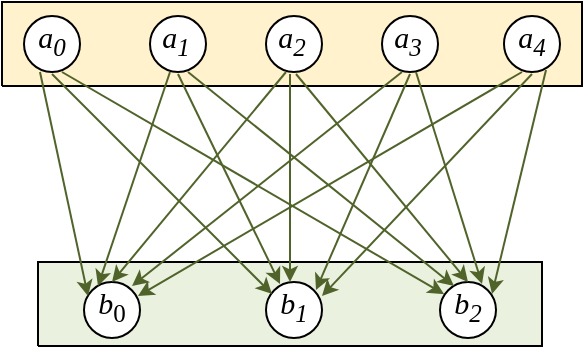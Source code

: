 <mxfile version="14.4.6" type="device"><diagram id="BkOZkA_TzJRWMM65LPgo" name="Page-1"><mxGraphModel dx="1182" dy="707" grid="1" gridSize="10" guides="1" tooltips="1" connect="1" arrows="1" fold="1" page="1" pageScale="1" pageWidth="827" pageHeight="1169" math="0" shadow="0"><root><mxCell id="0"/><mxCell id="1" parent="0"/><mxCell id="QZeaWclPEP-tM3C7ljah-1" style="vsdxID=6;fillColor=#fff2cc;gradientColor=none;shape=stencil(nZBLDoAgDERP0z3SIyjew0SURgSD+Lu9kMZoXLhwN9O+tukAlrNpJg1SzDH4QW/URgNYgZTkjA4UkwJUgGXng+6DX1zLfmoymdXo17xh5zmRJ6Q42BWCfc2oJfdAr+Yv+AP9Cb7OJ3H/2JG1HNGz/84klThPVCc=);strokeColor=#000000;labelBackgroundColor=none;rounded=0;html=1;whiteSpace=wrap;" parent="1" vertex="1"><mxGeometry x="103" y="30" width="290" height="42" as="geometry"/></mxCell><mxCell id="QZeaWclPEP-tM3C7ljah-2" value="&lt;p style=&quot;align:center;margin-left:0;margin-right:0;margin-top:0px;margin-bottom:0px;text-indent:0;valign:middle;direction:ltr;&quot;&gt;&lt;font style=&quot;font-size:15px;font-family:Cambria Math;color:#000000;direction:ltr;letter-spacing:0px;line-height:120%;opacity:1&quot;&gt;&lt;i&gt;a&lt;/i&gt;&lt;/font&gt;&lt;font style=&quot;font-size:15px;font-family:Cambria Math;color:#000000;direction:ltr;letter-spacing:0px;line-height:120%;opacity:1&quot;&gt;&lt;i&gt;&lt;sub&gt;0&lt;/sub&gt;&lt;/i&gt;&lt;/font&gt;&lt;font style=&quot;font-size:15px;font-family:Cambria Math;color:#000000;direction:ltr;letter-spacing:0px;line-height:120%;opacity:1&quot;&gt;&lt;br/&gt;&lt;/font&gt;&lt;/p&gt;" style="verticalAlign=middle;align=center;vsdxID=7;fillColor=#FFFFFF;gradientColor=none;shape=stencil(vVHLDsIgEPwajiQI6RfU+h8bu22JCGRB2/69kG1iazx58DazM/vIjjBtmiCi0CplCjecbZ8nYc5Ca+snJJsLEqYTph0C4Ujh4XvmEaqzont41gkL96naodXKrGF6YSfQtUi0OXXDVlqPfJNP6usotUhYbJIUMmQb/GGrAxpRljVycDBuc1hKM2LclX8/7H9nFfB+82Cd45T2+mcspcSRmu4F);spacingTop=-3;spacingBottom=-1;spacingLeft=-3;spacingRight=-3;labelBackgroundColor=none;rounded=0;html=1;whiteSpace=wrap;" parent="1" vertex="1"><mxGeometry x="114" y="37" width="28" height="28" as="geometry"/></mxCell><mxCell id="QZeaWclPEP-tM3C7ljah-3" value="&lt;p style=&quot;align:center;margin-left:0;margin-right:0;margin-top:0px;margin-bottom:0px;text-indent:0;valign:middle;direction:ltr;&quot;&gt;&lt;font style=&quot;font-size:15px;font-family:Cambria Math;color:#000000;direction:ltr;letter-spacing:0px;line-height:120%;opacity:1&quot;&gt;&lt;i&gt;a&lt;/i&gt;&lt;/font&gt;&lt;font style=&quot;font-size:15px;font-family:Cambria Math;color:#000000;direction:ltr;letter-spacing:0px;line-height:120%;opacity:1&quot;&gt;&lt;i&gt;&lt;sub&gt;4&lt;br/&gt;&lt;/sub&gt;&lt;/i&gt;&lt;/font&gt;&lt;/p&gt;" style="verticalAlign=middle;align=center;vsdxID=8;fillColor=#FFFFFF;gradientColor=none;shape=stencil(vVHLDsIgEPwajiQI6RfU+h8bu22JCGRB2/69kG1iazx58DazM/vIjjBtmiCi0CplCjecbZ8nYc5Ca+snJJsLEqYTph0C4Ujh4XvmEaqzont41gkL96naodXKrGF6YSfQtUi0OXXDVlqPfJNP6usotUhYbJIUMmQb/GGrAxpRljVycDBuc1hKM2LclX8/7H9nFfB+82Cd45T2+mcspcSRmu4F);spacingTop=-3;spacingBottom=-1;spacingLeft=-3;spacingRight=-3;labelBackgroundColor=none;rounded=0;html=1;whiteSpace=wrap;" parent="1" vertex="1"><mxGeometry x="354" y="37" width="28" height="28" as="geometry"/></mxCell><mxCell id="QZeaWclPEP-tM3C7ljah-4" value="&lt;p style=&quot;align:center;margin-left:0;margin-right:0;margin-top:0px;margin-bottom:0px;text-indent:0;valign:middle;direction:ltr;&quot;&gt;&lt;font style=&quot;font-size:15px;font-family:Cambria Math;color:#000000;direction:ltr;letter-spacing:0px;line-height:120%;opacity:1&quot;&gt;&lt;i&gt;a&lt;/i&gt;&lt;/font&gt;&lt;font style=&quot;font-size:15px;font-family:Cambria Math;color:#000000;direction:ltr;letter-spacing:0px;line-height:120%;opacity:1&quot;&gt;&lt;i&gt;&lt;sub&gt;1&lt;/sub&gt;&lt;/i&gt;&lt;/font&gt;&lt;font style=&quot;font-size:15px;font-family:Cambria Math;color:#000000;direction:ltr;letter-spacing:0px;line-height:120%;opacity:1&quot;&gt;&lt;i&gt;&lt;br/&gt;&lt;/i&gt;&lt;/font&gt;&lt;/p&gt;" style="verticalAlign=middle;align=center;vsdxID=14;fillColor=#FFFFFF;gradientColor=none;shape=stencil(vVHLDsIgEPwajiQI6RfU+h8bu22JCGRB2/69kG1iazx58DazM/vIjjBtmiCi0CplCjecbZ8nYc5Ca+snJJsLEqYTph0C4Ujh4XvmEaqzont41gkL96naodXKrGF6YSfQtUi0OXXDVlqPfJNP6usotUhYbJIUMmQb/GGrAxpRljVycDBuc1hKM2LclX8/7H9nFfB+82Cd45T2+mcspcSRmu4F);spacingTop=-3;spacingBottom=-1;spacingLeft=-3;spacingRight=-1;labelBackgroundColor=none;rounded=0;html=1;whiteSpace=wrap;" parent="1" vertex="1"><mxGeometry x="177" y="37" width="28" height="28" as="geometry"/></mxCell><mxCell id="QZeaWclPEP-tM3C7ljah-5" value="&lt;p style=&quot;align:center;margin-left:0;margin-right:0;margin-top:0px;margin-bottom:0px;text-indent:0;valign:middle;direction:ltr;&quot;&gt;&lt;font style=&quot;font-size:15px;font-family:Cambria Math;color:#000000;direction:ltr;letter-spacing:0px;line-height:120%;opacity:1&quot;&gt;&lt;i&gt;a&lt;/i&gt;&lt;/font&gt;&lt;font style=&quot;font-size:15px;font-family:Cambria Math;color:#000000;direction:ltr;letter-spacing:0px;line-height:120%;opacity:1&quot;&gt;&lt;i&gt;&lt;sub&gt;2&lt;/sub&gt;&lt;/i&gt;&lt;/font&gt;&lt;font style=&quot;font-size:15px;font-family:Cambria Math;color:#000000;direction:ltr;letter-spacing:0px;line-height:120%;opacity:1&quot;&gt;&lt;i&gt;&lt;br/&gt;&lt;/i&gt;&lt;/font&gt;&lt;/p&gt;" style="verticalAlign=middle;align=center;vsdxID=17;fillColor=#FFFFFF;gradientColor=none;shape=stencil(vVHLDsIgEPwajiQI6RfU+h8bu22JCGRB2/69kG1iazx58DazM/vIjjBtmiCi0CplCjecbZ8nYc5Ca+snJJsLEqYTph0C4Ujh4XvmEaqzont41gkL96naodXKrGF6YSfQtUi0OXXDVlqPfJNP6usotUhYbJIUMmQb/GGrAxpRljVycDBuc1hKM2LclX8/7H9nFfB+82Cd45T2+mcspcSRmu4F);spacingTop=-3;spacingBottom=-1;spacingLeft=-3;spacingRight=-1;labelBackgroundColor=none;rounded=0;html=1;whiteSpace=wrap;" parent="1" vertex="1"><mxGeometry x="235" y="37" width="28" height="28" as="geometry"/></mxCell><mxCell id="QZeaWclPEP-tM3C7ljah-6" value="&lt;p style=&quot;align:center;margin-left:0;margin-right:0;margin-top:0px;margin-bottom:0px;text-indent:0;valign:middle;direction:ltr;&quot;&gt;&lt;font style=&quot;font-size:15px;font-family:Cambria Math;color:#000000;direction:ltr;letter-spacing:0px;line-height:120%;opacity:1&quot;&gt;&lt;i&gt;a&lt;/i&gt;&lt;/font&gt;&lt;font style=&quot;font-size:15px;font-family:Cambria Math;color:#000000;direction:ltr;letter-spacing:0px;line-height:120%;opacity:1&quot;&gt;&lt;i&gt;&lt;sub&gt;3&lt;/sub&gt;&lt;/i&gt;&lt;/font&gt;&lt;font style=&quot;font-size:15px;font-family:Cambria Math;color:#000000;direction:ltr;letter-spacing:0px;line-height:120%;opacity:1&quot;&gt;&lt;i&gt;&lt;br/&gt;&lt;/i&gt;&lt;/font&gt;&lt;/p&gt;" style="verticalAlign=middle;align=center;vsdxID=20;fillColor=#FFFFFF;gradientColor=none;shape=stencil(vVHLDsIgEPwajiQI6RfU+h8bu22JCGRB2/69kG1iazx58DazM/vIjjBtmiCi0CplCjecbZ8nYc5Ca+snJJsLEqYTph0C4Ujh4XvmEaqzont41gkL96naodXKrGF6YSfQtUi0OXXDVlqPfJNP6usotUhYbJIUMmQb/GGrAxpRljVycDBuc1hKM2LclX8/7H9nFfB+82Cd45T2+mcspcSRmu4F);spacingTop=-3;spacingBottom=-1;spacingLeft=-3;spacingRight=-1;labelBackgroundColor=none;rounded=0;html=1;whiteSpace=wrap;" parent="1" vertex="1"><mxGeometry x="293" y="37" width="28" height="28" as="geometry"/></mxCell><mxCell id="QZeaWclPEP-tM3C7ljah-7" style="vsdxID=26;fillColor=#ebf1df;gradientColor=none;shape=stencil(nZBLDoAgDERP0z3SIyjew0SURgSD+Lu9kMZoXLhwN9O+tukAlrNpJg1SzDH4QW/URgNYgZTkjA4UkwJUgGXng+6DX1zLfmoymdXo17xh5zmRJ6Q42BWCfc2oJfdAr+Yv+AP9Cb7OJ3H/2JG1HNGz/84klThPVCc=);strokeColor=#000000;labelBackgroundColor=none;rounded=0;html=1;whiteSpace=wrap;" parent="1" vertex="1"><mxGeometry x="121" y="160" width="252" height="42" as="geometry"/></mxCell><mxCell id="QZeaWclPEP-tM3C7ljah-8" value="&lt;p style=&quot;align:center;margin-left:0;margin-right:0;margin-top:0px;margin-bottom:0px;text-indent:0;valign:middle;direction:ltr;&quot;&gt;&lt;font style=&quot;font-size:15px;font-family:Cambria Math;color:#000000;direction:ltr;letter-spacing:0px;line-height:120%;opacity:1&quot;&gt;&lt;i&gt;b&lt;/i&gt;&lt;/font&gt;&lt;font style=&quot;font-size:15px;font-family:Cambria Math;color:#000000;direction:ltr;letter-spacing:0px;line-height:120%;opacity:1&quot;&gt;&lt;sub&gt;0&lt;/sub&gt;&lt;/font&gt;&lt;font style=&quot;font-size:15px;font-family:Cambria Math;color:#000000;direction:ltr;letter-spacing:0px;line-height:120%;opacity:1&quot;&gt;&lt;br/&gt;&lt;/font&gt;&lt;/p&gt;" style="verticalAlign=middle;align=center;vsdxID=27;fillColor=#FFFFFF;gradientColor=none;shape=stencil(vVHLDsIgEPwajiQI6RfU+h8bu22JCGRB2/69kG1iazx58DazM/vIjjBtmiCi0CplCjecbZ8nYc5Ca+snJJsLEqYTph0C4Ujh4XvmEaqzont41gkL96naodXKrGF6YSfQtUi0OXXDVlqPfJNP6usotUhYbJIUMmQb/GGrAxpRljVycDBuc1hKM2LclX8/7H9nFfB+82Cd45T2+mcspcSRmu4F);spacingTop=-3;spacingBottom=-1;spacingLeft=-3;spacingRight=-3;labelBackgroundColor=none;rounded=0;html=1;whiteSpace=wrap;" parent="1" vertex="1"><mxGeometry x="144" y="170" width="28" height="28" as="geometry"/></mxCell><mxCell id="QZeaWclPEP-tM3C7ljah-9" value="&lt;p style=&quot;align:center;margin-left:0;margin-right:0;margin-top:0px;margin-bottom:0px;text-indent:0;valign:middle;direction:ltr;&quot;&gt;&lt;font style=&quot;font-size:15px;font-family:Cambria Math;color:#000000;direction:ltr;letter-spacing:0px;line-height:120%;opacity:1&quot;&gt;&lt;i&gt;b&lt;/i&gt;&lt;/font&gt;&lt;font style=&quot;font-size:15px;font-family:Cambria Math;color:#000000;direction:ltr;letter-spacing:0px;line-height:120%;opacity:1&quot;&gt;&lt;i&gt;&lt;sub&gt;2&lt;br/&gt;&lt;/sub&gt;&lt;/i&gt;&lt;/font&gt;&lt;/p&gt;" style="verticalAlign=middle;align=center;vsdxID=28;fillColor=#FFFFFF;gradientColor=none;shape=stencil(vVHLDsIgEPwajiQI6RfU+h8bu22JCGRB2/69kG1iazx58DazM/vIjjBtmiCi0CplCjecbZ8nYc5Ca+snJJsLEqYTph0C4Ujh4XvmEaqzont41gkL96naodXKrGF6YSfQtUi0OXXDVlqPfJNP6usotUhYbJIUMmQb/GGrAxpRljVycDBuc1hKM2LclX8/7H9nFfB+82Cd45T2+mcspcSRmu4F);spacingTop=-3;spacingBottom=-1;spacingLeft=-3;spacingRight=-3;labelBackgroundColor=none;rounded=0;html=1;whiteSpace=wrap;" parent="1" vertex="1"><mxGeometry x="322" y="170" width="28" height="28" as="geometry"/></mxCell><mxCell id="QZeaWclPEP-tM3C7ljah-10" value="&lt;p style=&quot;align:center;margin-left:0;margin-right:0;margin-top:0px;margin-bottom:0px;text-indent:0;valign:middle;direction:ltr;&quot;&gt;&lt;font style=&quot;font-size:15px;font-family:Cambria Math;color:#000000;direction:ltr;letter-spacing:0px;line-height:120%;opacity:1&quot;&gt;&lt;i&gt;b&lt;/i&gt;&lt;/font&gt;&lt;font style=&quot;font-size:15px;font-family:Cambria Math;color:#000000;direction:ltr;letter-spacing:0px;line-height:120%;opacity:1&quot;&gt;&lt;i&gt;&lt;sub&gt;1&lt;/sub&gt;&lt;/i&gt;&lt;/font&gt;&lt;font style=&quot;font-size:15px;font-family:Cambria Math;color:#000000;direction:ltr;letter-spacing:0px;line-height:120%;opacity:1&quot;&gt;&lt;i&gt;&lt;br/&gt;&lt;/i&gt;&lt;/font&gt;&lt;/p&gt;" style="verticalAlign=middle;align=center;vsdxID=31;fillColor=#FFFFFF;gradientColor=none;shape=stencil(vVHLDsIgEPwajiQI6RfU+h8bu22JCGRB2/69kG1iazx58DazM/vIjjBtmiCi0CplCjecbZ8nYc5Ca+snJJsLEqYTph0C4Ujh4XvmEaqzont41gkL96naodXKrGF6YSfQtUi0OXXDVlqPfJNP6usotUhYbJIUMmQb/GGrAxpRljVycDBuc1hKM2LclX8/7H9nFfB+82Cd45T2+mcspcSRmu4F);spacingTop=-3;spacingBottom=-1;spacingLeft=-3;spacingRight=-3;labelBackgroundColor=none;rounded=0;html=1;whiteSpace=wrap;" parent="1" vertex="1"><mxGeometry x="235" y="170" width="28" height="28" as="geometry"/></mxCell><mxCell id="QZeaWclPEP-tM3C7ljah-11" style="vsdxID=47;edgeStyle=none;startArrow=none;endArrow=classic;startSize=5;endSize=5;strokeColor=#50632a;spacingTop=0;spacingBottom=0;spacingLeft=0;spacingRight=0;verticalAlign=middle;html=1;labelBackgroundColor=#ffffff;rounded=0;" parent="1" edge="1"><mxGeometry relative="1" as="geometry"><Array as="points"/><mxPoint x="375" y="64" as="sourcePoint"/><mxPoint x="348" y="176" as="targetPoint"/></mxGeometry></mxCell><mxCell id="QZeaWclPEP-tM3C7ljah-12" style="vsdxID=46;edgeStyle=none;startArrow=none;endArrow=classic;startSize=5;endSize=5;strokeColor=#50632a;spacingTop=0;spacingBottom=0;spacingLeft=0;spacingRight=0;verticalAlign=middle;html=1;labelBackgroundColor=#ffffff;rounded=0;" parent="1" edge="1"><mxGeometry relative="1" as="geometry"><Array as="points"/><mxPoint x="310" y="65" as="sourcePoint"/><mxPoint x="343" y="171" as="targetPoint"/></mxGeometry></mxCell><mxCell id="QZeaWclPEP-tM3C7ljah-13" style="vsdxID=45;edgeStyle=none;startArrow=none;endArrow=classic;startSize=5;endSize=5;strokeColor=#50632a;spacingTop=0;spacingBottom=0;spacingLeft=0;spacingRight=0;verticalAlign=middle;html=1;labelBackgroundColor=#ffffff;rounded=0;" parent="1" edge="1"><mxGeometry relative="1" as="geometry"><Array as="points"/><mxPoint x="250" y="66" as="sourcePoint"/><mxPoint x="336" y="170" as="targetPoint"/></mxGeometry></mxCell><mxCell id="QZeaWclPEP-tM3C7ljah-14" style="vsdxID=44;edgeStyle=none;startArrow=none;endArrow=classic;startSize=5;endSize=5;strokeColor=#50632a;spacingTop=0;spacingBottom=0;spacingLeft=0;spacingRight=0;verticalAlign=middle;html=1;labelBackgroundColor=#ffffff;rounded=0;" parent="1" edge="1"><mxGeometry relative="1" as="geometry"><Array as="points"/><mxPoint x="196" y="65" as="sourcePoint"/><mxPoint x="329" y="172" as="targetPoint"/></mxGeometry></mxCell><mxCell id="QZeaWclPEP-tM3C7ljah-15" style="vsdxID=43;edgeStyle=none;startArrow=none;endArrow=classic;startSize=5;endSize=5;strokeColor=#50632a;spacingTop=0;spacingBottom=0;spacingLeft=0;spacingRight=0;verticalAlign=middle;html=1;labelBackgroundColor=#ffffff;rounded=0;" parent="1" edge="1"><mxGeometry relative="1" as="geometry"><Array as="points"/><mxPoint x="133" y="65" as="sourcePoint"/><mxPoint x="324" y="176" as="targetPoint"/></mxGeometry></mxCell><mxCell id="QZeaWclPEP-tM3C7ljah-16" style="vsdxID=41;edgeStyle=none;startArrow=none;endArrow=classic;startSize=5;endSize=5;strokeColor=#50632a;spacingTop=0;spacingBottom=0;spacingLeft=0;spacingRight=0;verticalAlign=middle;html=1;labelBackgroundColor=#ffffff;rounded=0;" parent="1" edge="1"><mxGeometry relative="1" as="geometry"><Array as="points"/><mxPoint x="368" y="66" as="sourcePoint"/><mxPoint x="263" y="177" as="targetPoint"/></mxGeometry></mxCell><mxCell id="QZeaWclPEP-tM3C7ljah-17" style="vsdxID=40;edgeStyle=none;startArrow=none;endArrow=classic;startSize=5;endSize=5;strokeColor=#50632a;spacingTop=0;spacingBottom=0;spacingLeft=0;spacingRight=0;verticalAlign=middle;html=1;labelBackgroundColor=#ffffff;rounded=0;" parent="1" edge="1"><mxGeometry relative="1" as="geometry"><Array as="points"/><mxPoint x="307" y="66" as="sourcePoint"/><mxPoint x="260" y="174" as="targetPoint"/></mxGeometry></mxCell><mxCell id="QZeaWclPEP-tM3C7ljah-18" style="vsdxID=39;edgeStyle=none;startArrow=none;endArrow=classic;startSize=5;endSize=5;strokeColor=#50632a;spacingTop=0;spacingBottom=0;spacingLeft=0;spacingRight=0;verticalAlign=middle;html=1;labelBackgroundColor=#ffffff;rounded=0;" parent="1" edge="1"><mxGeometry relative="1" as="geometry"><Array as="points"/><mxPoint x="247" y="66" as="sourcePoint"/><mxPoint x="247" y="170" as="targetPoint"/></mxGeometry></mxCell><mxCell id="QZeaWclPEP-tM3C7ljah-19" style="vsdxID=38;edgeStyle=none;startArrow=none;endArrow=classic;startSize=5;endSize=5;strokeColor=#50632a;spacingTop=0;spacingBottom=0;spacingLeft=0;spacingRight=0;verticalAlign=middle;html=1;labelBackgroundColor=#ffffff;rounded=0;" parent="1" edge="1"><mxGeometry relative="1" as="geometry"><Array as="points"/><mxPoint x="191" y="66" as="sourcePoint"/><mxPoint x="242" y="171" as="targetPoint"/></mxGeometry></mxCell><mxCell id="QZeaWclPEP-tM3C7ljah-20" style="vsdxID=37;edgeStyle=none;startArrow=none;endArrow=classic;startSize=5;endSize=5;strokeColor=#50632a;spacingTop=0;spacingBottom=0;spacingLeft=0;spacingRight=0;verticalAlign=middle;html=1;labelBackgroundColor=#ffffff;rounded=0;" parent="1" edge="1"><mxGeometry relative="1" as="geometry"><Array as="points"/><mxPoint x="128" y="66" as="sourcePoint"/><mxPoint x="238" y="176" as="targetPoint"/></mxGeometry></mxCell><mxCell id="QZeaWclPEP-tM3C7ljah-21" style="vsdxID=36;edgeStyle=none;startArrow=none;endArrow=classic;startSize=5;endSize=5;strokeColor=#50632a;spacingTop=0;spacingBottom=0;spacingLeft=0;spacingRight=0;verticalAlign=middle;html=1;labelBackgroundColor=#ffffff;rounded=0;" parent="1" edge="1"><mxGeometry relative="1" as="geometry"><Array as="points"/><mxPoint x="363" y="65" as="sourcePoint"/><mxPoint x="171" y="177" as="targetPoint"/></mxGeometry></mxCell><mxCell id="QZeaWclPEP-tM3C7ljah-22" style="vsdxID=35;edgeStyle=none;startArrow=none;endArrow=classic;startSize=5;endSize=5;strokeColor=#50632a;spacingTop=0;spacingBottom=0;spacingLeft=0;spacingRight=0;verticalAlign=middle;html=1;labelBackgroundColor=#ffffff;rounded=0;" parent="1" edge="1"><mxGeometry relative="1" as="geometry"><Array as="points"/><mxPoint x="303" y="65" as="sourcePoint"/><mxPoint x="168" y="172" as="targetPoint"/></mxGeometry></mxCell><mxCell id="QZeaWclPEP-tM3C7ljah-23" style="vsdxID=34;edgeStyle=none;startArrow=none;endArrow=classic;startSize=5;endSize=5;strokeColor=#50632a;spacingTop=0;spacingBottom=0;spacingLeft=0;spacingRight=0;verticalAlign=middle;html=1;labelBackgroundColor=#ffffff;rounded=0;" parent="1" edge="1"><mxGeometry relative="1" as="geometry"><Array as="points"/><mxPoint x="245" y="65" as="sourcePoint"/><mxPoint x="158" y="170" as="targetPoint"/></mxGeometry></mxCell><mxCell id="QZeaWclPEP-tM3C7ljah-24" style="vsdxID=33;edgeStyle=none;startArrow=none;endArrow=classic;startSize=5;endSize=5;strokeColor=#50632a;spacingTop=0;spacingBottom=0;spacingLeft=0;spacingRight=0;verticalAlign=middle;html=1;labelBackgroundColor=#ffffff;rounded=0;" parent="1" edge="1"><mxGeometry relative="1" as="geometry"><Array as="points"/><mxPoint x="187" y="65" as="sourcePoint"/><mxPoint x="151" y="172" as="targetPoint"/></mxGeometry></mxCell><mxCell id="QZeaWclPEP-tM3C7ljah-25" style="vsdxID=32;edgeStyle=none;startArrow=none;endArrow=classic;startSize=5;endSize=5;strokeColor=#50632a;spacingTop=0;spacingBottom=0;spacingLeft=0;spacingRight=0;verticalAlign=middle;html=1;labelBackgroundColor=#ffffff;rounded=0;" parent="1" edge="1"><mxGeometry relative="1" as="geometry"><Array as="points"/><mxPoint x="122" y="65" as="sourcePoint"/><mxPoint x="146" y="177" as="targetPoint"/></mxGeometry></mxCell></root></mxGraphModel></diagram></mxfile>